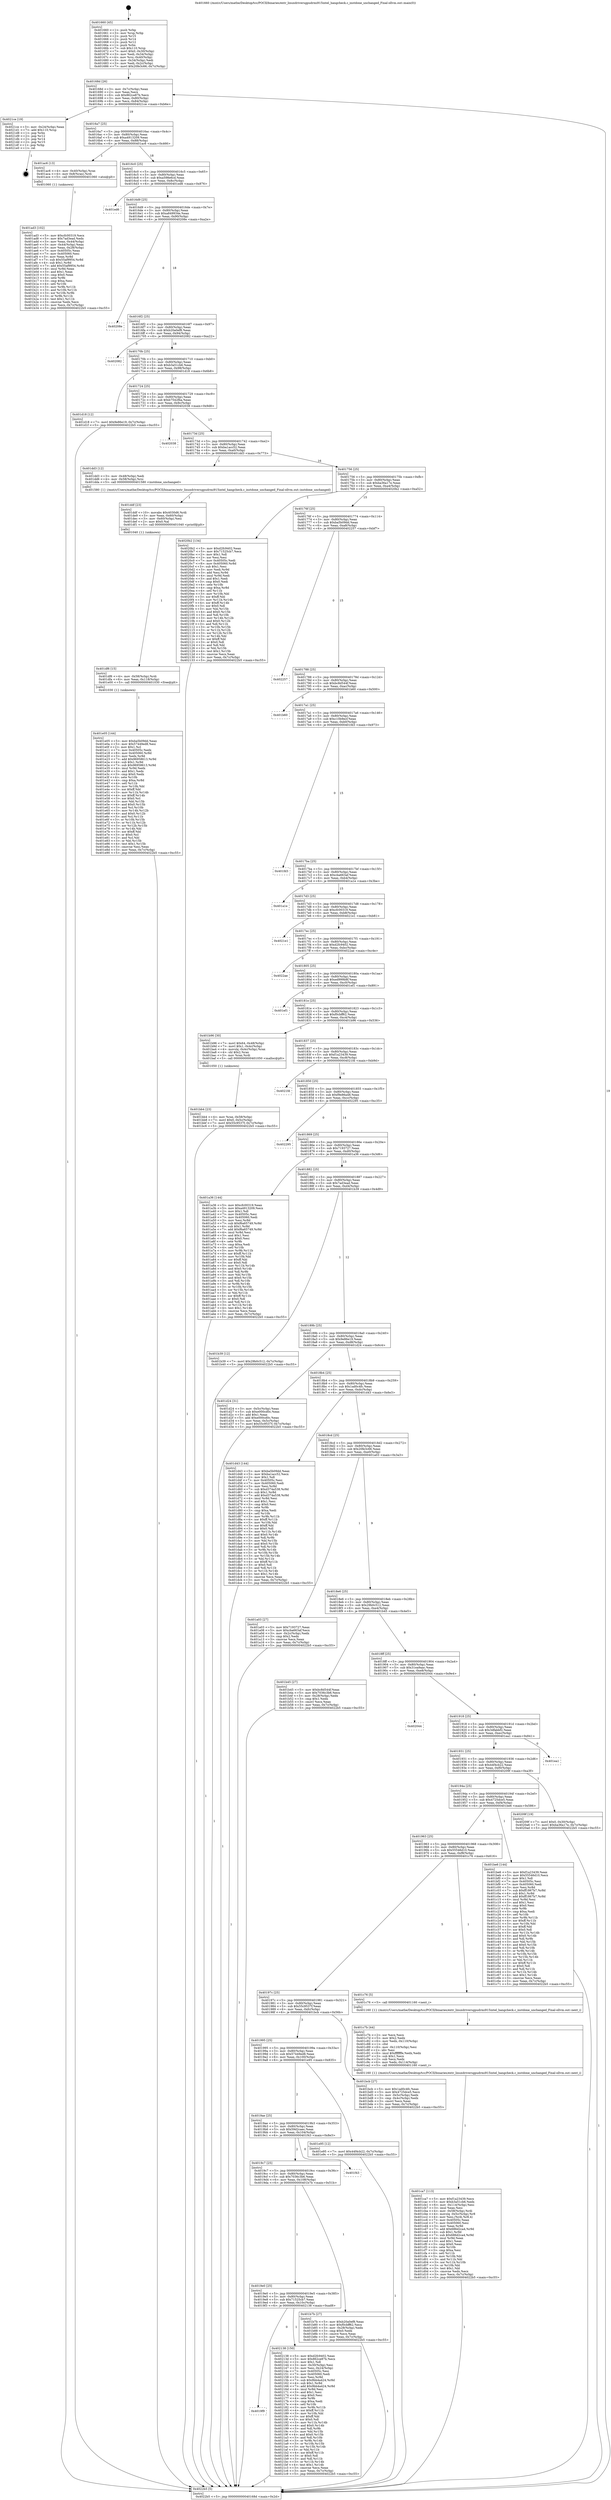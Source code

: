 digraph "0x401660" {
  label = "0x401660 (/mnt/c/Users/mathe/Desktop/tcc/POCII/binaries/extr_linuxdriversgpudrmi915intel_hangcheck.c_instdone_unchanged_Final-ollvm.out::main(0))"
  labelloc = "t"
  node[shape=record]

  Entry [label="",width=0.3,height=0.3,shape=circle,fillcolor=black,style=filled]
  "0x40168d" [label="{
     0x40168d [26]\l
     | [instrs]\l
     &nbsp;&nbsp;0x40168d \<+3\>: mov -0x7c(%rbp),%eax\l
     &nbsp;&nbsp;0x401690 \<+2\>: mov %eax,%ecx\l
     &nbsp;&nbsp;0x401692 \<+6\>: sub $0x862ce87b,%ecx\l
     &nbsp;&nbsp;0x401698 \<+3\>: mov %eax,-0x80(%rbp)\l
     &nbsp;&nbsp;0x40169b \<+6\>: mov %ecx,-0x84(%rbp)\l
     &nbsp;&nbsp;0x4016a1 \<+6\>: je 00000000004021ce \<main+0xb6e\>\l
  }"]
  "0x4021ce" [label="{
     0x4021ce [19]\l
     | [instrs]\l
     &nbsp;&nbsp;0x4021ce \<+3\>: mov -0x24(%rbp),%eax\l
     &nbsp;&nbsp;0x4021d1 \<+7\>: add $0x110,%rsp\l
     &nbsp;&nbsp;0x4021d8 \<+1\>: pop %rbx\l
     &nbsp;&nbsp;0x4021d9 \<+2\>: pop %r12\l
     &nbsp;&nbsp;0x4021db \<+2\>: pop %r14\l
     &nbsp;&nbsp;0x4021dd \<+2\>: pop %r15\l
     &nbsp;&nbsp;0x4021df \<+1\>: pop %rbp\l
     &nbsp;&nbsp;0x4021e0 \<+1\>: ret\l
  }"]
  "0x4016a7" [label="{
     0x4016a7 [25]\l
     | [instrs]\l
     &nbsp;&nbsp;0x4016a7 \<+5\>: jmp 00000000004016ac \<main+0x4c\>\l
     &nbsp;&nbsp;0x4016ac \<+3\>: mov -0x80(%rbp),%eax\l
     &nbsp;&nbsp;0x4016af \<+5\>: sub $0xa4913209,%eax\l
     &nbsp;&nbsp;0x4016b4 \<+6\>: mov %eax,-0x88(%rbp)\l
     &nbsp;&nbsp;0x4016ba \<+6\>: je 0000000000401ac6 \<main+0x466\>\l
  }"]
  Exit [label="",width=0.3,height=0.3,shape=circle,fillcolor=black,style=filled,peripheries=2]
  "0x401ac6" [label="{
     0x401ac6 [13]\l
     | [instrs]\l
     &nbsp;&nbsp;0x401ac6 \<+4\>: mov -0x40(%rbp),%rax\l
     &nbsp;&nbsp;0x401aca \<+4\>: mov 0x8(%rax),%rdi\l
     &nbsp;&nbsp;0x401ace \<+5\>: call 0000000000401060 \<atoi@plt\>\l
     | [calls]\l
     &nbsp;&nbsp;0x401060 \{1\} (unknown)\l
  }"]
  "0x4016c0" [label="{
     0x4016c0 [25]\l
     | [instrs]\l
     &nbsp;&nbsp;0x4016c0 \<+5\>: jmp 00000000004016c5 \<main+0x65\>\l
     &nbsp;&nbsp;0x4016c5 \<+3\>: mov -0x80(%rbp),%eax\l
     &nbsp;&nbsp;0x4016c8 \<+5\>: sub $0xa598e6cd,%eax\l
     &nbsp;&nbsp;0x4016cd \<+6\>: mov %eax,-0x8c(%rbp)\l
     &nbsp;&nbsp;0x4016d3 \<+6\>: je 0000000000401ed6 \<main+0x876\>\l
  }"]
  "0x4019f9" [label="{
     0x4019f9\l
  }", style=dashed]
  "0x401ed6" [label="{
     0x401ed6\l
  }", style=dashed]
  "0x4016d9" [label="{
     0x4016d9 [25]\l
     | [instrs]\l
     &nbsp;&nbsp;0x4016d9 \<+5\>: jmp 00000000004016de \<main+0x7e\>\l
     &nbsp;&nbsp;0x4016de \<+3\>: mov -0x80(%rbp),%eax\l
     &nbsp;&nbsp;0x4016e1 \<+5\>: sub $0xa849934e,%eax\l
     &nbsp;&nbsp;0x4016e6 \<+6\>: mov %eax,-0x90(%rbp)\l
     &nbsp;&nbsp;0x4016ec \<+6\>: je 000000000040208e \<main+0xa2e\>\l
  }"]
  "0x402138" [label="{
     0x402138 [150]\l
     | [instrs]\l
     &nbsp;&nbsp;0x402138 \<+5\>: mov $0xd2fc9402,%eax\l
     &nbsp;&nbsp;0x40213d \<+5\>: mov $0x862ce87b,%ecx\l
     &nbsp;&nbsp;0x402142 \<+2\>: mov $0x1,%dl\l
     &nbsp;&nbsp;0x402144 \<+3\>: mov -0x30(%rbp),%esi\l
     &nbsp;&nbsp;0x402147 \<+3\>: mov %esi,-0x24(%rbp)\l
     &nbsp;&nbsp;0x40214a \<+7\>: mov 0x40505c,%esi\l
     &nbsp;&nbsp;0x402151 \<+7\>: mov 0x405060,%edi\l
     &nbsp;&nbsp;0x402158 \<+3\>: mov %esi,%r8d\l
     &nbsp;&nbsp;0x40215b \<+7\>: sub $0x9bb4a424,%r8d\l
     &nbsp;&nbsp;0x402162 \<+4\>: sub $0x1,%r8d\l
     &nbsp;&nbsp;0x402166 \<+7\>: add $0x9bb4a424,%r8d\l
     &nbsp;&nbsp;0x40216d \<+4\>: imul %r8d,%esi\l
     &nbsp;&nbsp;0x402171 \<+3\>: and $0x1,%esi\l
     &nbsp;&nbsp;0x402174 \<+3\>: cmp $0x0,%esi\l
     &nbsp;&nbsp;0x402177 \<+4\>: sete %r9b\l
     &nbsp;&nbsp;0x40217b \<+3\>: cmp $0xa,%edi\l
     &nbsp;&nbsp;0x40217e \<+4\>: setl %r10b\l
     &nbsp;&nbsp;0x402182 \<+3\>: mov %r9b,%r11b\l
     &nbsp;&nbsp;0x402185 \<+4\>: xor $0xff,%r11b\l
     &nbsp;&nbsp;0x402189 \<+3\>: mov %r10b,%bl\l
     &nbsp;&nbsp;0x40218c \<+3\>: xor $0xff,%bl\l
     &nbsp;&nbsp;0x40218f \<+3\>: xor $0x0,%dl\l
     &nbsp;&nbsp;0x402192 \<+3\>: mov %r11b,%r14b\l
     &nbsp;&nbsp;0x402195 \<+4\>: and $0x0,%r14b\l
     &nbsp;&nbsp;0x402199 \<+3\>: and %dl,%r9b\l
     &nbsp;&nbsp;0x40219c \<+3\>: mov %bl,%r15b\l
     &nbsp;&nbsp;0x40219f \<+4\>: and $0x0,%r15b\l
     &nbsp;&nbsp;0x4021a3 \<+3\>: and %dl,%r10b\l
     &nbsp;&nbsp;0x4021a6 \<+3\>: or %r9b,%r14b\l
     &nbsp;&nbsp;0x4021a9 \<+3\>: or %r10b,%r15b\l
     &nbsp;&nbsp;0x4021ac \<+3\>: xor %r15b,%r14b\l
     &nbsp;&nbsp;0x4021af \<+3\>: or %bl,%r11b\l
     &nbsp;&nbsp;0x4021b2 \<+4\>: xor $0xff,%r11b\l
     &nbsp;&nbsp;0x4021b6 \<+3\>: or $0x0,%dl\l
     &nbsp;&nbsp;0x4021b9 \<+3\>: and %dl,%r11b\l
     &nbsp;&nbsp;0x4021bc \<+3\>: or %r11b,%r14b\l
     &nbsp;&nbsp;0x4021bf \<+4\>: test $0x1,%r14b\l
     &nbsp;&nbsp;0x4021c3 \<+3\>: cmovne %ecx,%eax\l
     &nbsp;&nbsp;0x4021c6 \<+3\>: mov %eax,-0x7c(%rbp)\l
     &nbsp;&nbsp;0x4021c9 \<+5\>: jmp 00000000004022b5 \<main+0xc55\>\l
  }"]
  "0x40208e" [label="{
     0x40208e\l
  }", style=dashed]
  "0x4016f2" [label="{
     0x4016f2 [25]\l
     | [instrs]\l
     &nbsp;&nbsp;0x4016f2 \<+5\>: jmp 00000000004016f7 \<main+0x97\>\l
     &nbsp;&nbsp;0x4016f7 \<+3\>: mov -0x80(%rbp),%eax\l
     &nbsp;&nbsp;0x4016fa \<+5\>: sub $0xb20a0ef8,%eax\l
     &nbsp;&nbsp;0x4016ff \<+6\>: mov %eax,-0x94(%rbp)\l
     &nbsp;&nbsp;0x401705 \<+6\>: je 0000000000402082 \<main+0xa22\>\l
  }"]
  "0x401e05" [label="{
     0x401e05 [144]\l
     | [instrs]\l
     &nbsp;&nbsp;0x401e05 \<+5\>: mov $0xba5b09dd,%eax\l
     &nbsp;&nbsp;0x401e0a \<+5\>: mov $0x57449ed8,%esi\l
     &nbsp;&nbsp;0x401e0f \<+2\>: mov $0x1,%cl\l
     &nbsp;&nbsp;0x401e11 \<+7\>: mov 0x40505c,%edx\l
     &nbsp;&nbsp;0x401e18 \<+8\>: mov 0x405060,%r8d\l
     &nbsp;&nbsp;0x401e20 \<+3\>: mov %edx,%r9d\l
     &nbsp;&nbsp;0x401e23 \<+7\>: add $0x96958613,%r9d\l
     &nbsp;&nbsp;0x401e2a \<+4\>: sub $0x1,%r9d\l
     &nbsp;&nbsp;0x401e2e \<+7\>: sub $0x96958613,%r9d\l
     &nbsp;&nbsp;0x401e35 \<+4\>: imul %r9d,%edx\l
     &nbsp;&nbsp;0x401e39 \<+3\>: and $0x1,%edx\l
     &nbsp;&nbsp;0x401e3c \<+3\>: cmp $0x0,%edx\l
     &nbsp;&nbsp;0x401e3f \<+4\>: sete %r10b\l
     &nbsp;&nbsp;0x401e43 \<+4\>: cmp $0xa,%r8d\l
     &nbsp;&nbsp;0x401e47 \<+4\>: setl %r11b\l
     &nbsp;&nbsp;0x401e4b \<+3\>: mov %r10b,%bl\l
     &nbsp;&nbsp;0x401e4e \<+3\>: xor $0xff,%bl\l
     &nbsp;&nbsp;0x401e51 \<+3\>: mov %r11b,%r14b\l
     &nbsp;&nbsp;0x401e54 \<+4\>: xor $0xff,%r14b\l
     &nbsp;&nbsp;0x401e58 \<+3\>: xor $0x0,%cl\l
     &nbsp;&nbsp;0x401e5b \<+3\>: mov %bl,%r15b\l
     &nbsp;&nbsp;0x401e5e \<+4\>: and $0x0,%r15b\l
     &nbsp;&nbsp;0x401e62 \<+3\>: and %cl,%r10b\l
     &nbsp;&nbsp;0x401e65 \<+3\>: mov %r14b,%r12b\l
     &nbsp;&nbsp;0x401e68 \<+4\>: and $0x0,%r12b\l
     &nbsp;&nbsp;0x401e6c \<+3\>: and %cl,%r11b\l
     &nbsp;&nbsp;0x401e6f \<+3\>: or %r10b,%r15b\l
     &nbsp;&nbsp;0x401e72 \<+3\>: or %r11b,%r12b\l
     &nbsp;&nbsp;0x401e75 \<+3\>: xor %r12b,%r15b\l
     &nbsp;&nbsp;0x401e78 \<+3\>: or %r14b,%bl\l
     &nbsp;&nbsp;0x401e7b \<+3\>: xor $0xff,%bl\l
     &nbsp;&nbsp;0x401e7e \<+3\>: or $0x0,%cl\l
     &nbsp;&nbsp;0x401e81 \<+2\>: and %cl,%bl\l
     &nbsp;&nbsp;0x401e83 \<+3\>: or %bl,%r15b\l
     &nbsp;&nbsp;0x401e86 \<+4\>: test $0x1,%r15b\l
     &nbsp;&nbsp;0x401e8a \<+3\>: cmovne %esi,%eax\l
     &nbsp;&nbsp;0x401e8d \<+3\>: mov %eax,-0x7c(%rbp)\l
     &nbsp;&nbsp;0x401e90 \<+5\>: jmp 00000000004022b5 \<main+0xc55\>\l
  }"]
  "0x402082" [label="{
     0x402082\l
  }", style=dashed]
  "0x40170b" [label="{
     0x40170b [25]\l
     | [instrs]\l
     &nbsp;&nbsp;0x40170b \<+5\>: jmp 0000000000401710 \<main+0xb0\>\l
     &nbsp;&nbsp;0x401710 \<+3\>: mov -0x80(%rbp),%eax\l
     &nbsp;&nbsp;0x401713 \<+5\>: sub $0xb3a51cb6,%eax\l
     &nbsp;&nbsp;0x401718 \<+6\>: mov %eax,-0x98(%rbp)\l
     &nbsp;&nbsp;0x40171e \<+6\>: je 0000000000401d18 \<main+0x6b8\>\l
  }"]
  "0x401df6" [label="{
     0x401df6 [15]\l
     | [instrs]\l
     &nbsp;&nbsp;0x401df6 \<+4\>: mov -0x58(%rbp),%rdi\l
     &nbsp;&nbsp;0x401dfa \<+6\>: mov %eax,-0x118(%rbp)\l
     &nbsp;&nbsp;0x401e00 \<+5\>: call 0000000000401030 \<free@plt\>\l
     | [calls]\l
     &nbsp;&nbsp;0x401030 \{1\} (unknown)\l
  }"]
  "0x401d18" [label="{
     0x401d18 [12]\l
     | [instrs]\l
     &nbsp;&nbsp;0x401d18 \<+7\>: movl $0x9e86e19,-0x7c(%rbp)\l
     &nbsp;&nbsp;0x401d1f \<+5\>: jmp 00000000004022b5 \<main+0xc55\>\l
  }"]
  "0x401724" [label="{
     0x401724 [25]\l
     | [instrs]\l
     &nbsp;&nbsp;0x401724 \<+5\>: jmp 0000000000401729 \<main+0xc9\>\l
     &nbsp;&nbsp;0x401729 \<+3\>: mov -0x80(%rbp),%eax\l
     &nbsp;&nbsp;0x40172c \<+5\>: sub $0xb7542fba,%eax\l
     &nbsp;&nbsp;0x401731 \<+6\>: mov %eax,-0x9c(%rbp)\l
     &nbsp;&nbsp;0x401737 \<+6\>: je 0000000000402038 \<main+0x9d8\>\l
  }"]
  "0x401ddf" [label="{
     0x401ddf [23]\l
     | [instrs]\l
     &nbsp;&nbsp;0x401ddf \<+10\>: movabs $0x4030d6,%rdi\l
     &nbsp;&nbsp;0x401de9 \<+3\>: mov %eax,-0x60(%rbp)\l
     &nbsp;&nbsp;0x401dec \<+3\>: mov -0x60(%rbp),%esi\l
     &nbsp;&nbsp;0x401def \<+2\>: mov $0x0,%al\l
     &nbsp;&nbsp;0x401df1 \<+5\>: call 0000000000401040 \<printf@plt\>\l
     | [calls]\l
     &nbsp;&nbsp;0x401040 \{1\} (unknown)\l
  }"]
  "0x402038" [label="{
     0x402038\l
  }", style=dashed]
  "0x40173d" [label="{
     0x40173d [25]\l
     | [instrs]\l
     &nbsp;&nbsp;0x40173d \<+5\>: jmp 0000000000401742 \<main+0xe2\>\l
     &nbsp;&nbsp;0x401742 \<+3\>: mov -0x80(%rbp),%eax\l
     &nbsp;&nbsp;0x401745 \<+5\>: sub $0xba1acc52,%eax\l
     &nbsp;&nbsp;0x40174a \<+6\>: mov %eax,-0xa0(%rbp)\l
     &nbsp;&nbsp;0x401750 \<+6\>: je 0000000000401dd3 \<main+0x773\>\l
  }"]
  "0x401ca7" [label="{
     0x401ca7 [113]\l
     | [instrs]\l
     &nbsp;&nbsp;0x401ca7 \<+5\>: mov $0xf1a23439,%ecx\l
     &nbsp;&nbsp;0x401cac \<+5\>: mov $0xb3a51cb6,%edx\l
     &nbsp;&nbsp;0x401cb1 \<+6\>: mov -0x114(%rbp),%esi\l
     &nbsp;&nbsp;0x401cb7 \<+3\>: imul %eax,%esi\l
     &nbsp;&nbsp;0x401cba \<+4\>: mov -0x58(%rbp),%rdi\l
     &nbsp;&nbsp;0x401cbe \<+4\>: movslq -0x5c(%rbp),%r8\l
     &nbsp;&nbsp;0x401cc2 \<+4\>: mov %esi,(%rdi,%r8,4)\l
     &nbsp;&nbsp;0x401cc6 \<+7\>: mov 0x40505c,%eax\l
     &nbsp;&nbsp;0x401ccd \<+7\>: mov 0x405060,%esi\l
     &nbsp;&nbsp;0x401cd4 \<+3\>: mov %eax,%r9d\l
     &nbsp;&nbsp;0x401cd7 \<+7\>: add $0x686d2ca4,%r9d\l
     &nbsp;&nbsp;0x401cde \<+4\>: sub $0x1,%r9d\l
     &nbsp;&nbsp;0x401ce2 \<+7\>: sub $0x686d2ca4,%r9d\l
     &nbsp;&nbsp;0x401ce9 \<+4\>: imul %r9d,%eax\l
     &nbsp;&nbsp;0x401ced \<+3\>: and $0x1,%eax\l
     &nbsp;&nbsp;0x401cf0 \<+3\>: cmp $0x0,%eax\l
     &nbsp;&nbsp;0x401cf3 \<+4\>: sete %r10b\l
     &nbsp;&nbsp;0x401cf7 \<+3\>: cmp $0xa,%esi\l
     &nbsp;&nbsp;0x401cfa \<+4\>: setl %r11b\l
     &nbsp;&nbsp;0x401cfe \<+3\>: mov %r10b,%bl\l
     &nbsp;&nbsp;0x401d01 \<+3\>: and %r11b,%bl\l
     &nbsp;&nbsp;0x401d04 \<+3\>: xor %r11b,%r10b\l
     &nbsp;&nbsp;0x401d07 \<+3\>: or %r10b,%bl\l
     &nbsp;&nbsp;0x401d0a \<+3\>: test $0x1,%bl\l
     &nbsp;&nbsp;0x401d0d \<+3\>: cmovne %edx,%ecx\l
     &nbsp;&nbsp;0x401d10 \<+3\>: mov %ecx,-0x7c(%rbp)\l
     &nbsp;&nbsp;0x401d13 \<+5\>: jmp 00000000004022b5 \<main+0xc55\>\l
  }"]
  "0x401dd3" [label="{
     0x401dd3 [12]\l
     | [instrs]\l
     &nbsp;&nbsp;0x401dd3 \<+3\>: mov -0x48(%rbp),%edi\l
     &nbsp;&nbsp;0x401dd6 \<+4\>: mov -0x58(%rbp),%rsi\l
     &nbsp;&nbsp;0x401dda \<+5\>: call 0000000000401580 \<instdone_unchanged\>\l
     | [calls]\l
     &nbsp;&nbsp;0x401580 \{1\} (/mnt/c/Users/mathe/Desktop/tcc/POCII/binaries/extr_linuxdriversgpudrmi915intel_hangcheck.c_instdone_unchanged_Final-ollvm.out::instdone_unchanged)\l
  }"]
  "0x401756" [label="{
     0x401756 [25]\l
     | [instrs]\l
     &nbsp;&nbsp;0x401756 \<+5\>: jmp 000000000040175b \<main+0xfb\>\l
     &nbsp;&nbsp;0x40175b \<+3\>: mov -0x80(%rbp),%eax\l
     &nbsp;&nbsp;0x40175e \<+5\>: sub $0xba36a17e,%eax\l
     &nbsp;&nbsp;0x401763 \<+6\>: mov %eax,-0xa4(%rbp)\l
     &nbsp;&nbsp;0x401769 \<+6\>: je 00000000004020b2 \<main+0xa52\>\l
  }"]
  "0x401c7b" [label="{
     0x401c7b [44]\l
     | [instrs]\l
     &nbsp;&nbsp;0x401c7b \<+2\>: xor %ecx,%ecx\l
     &nbsp;&nbsp;0x401c7d \<+5\>: mov $0x2,%edx\l
     &nbsp;&nbsp;0x401c82 \<+6\>: mov %edx,-0x110(%rbp)\l
     &nbsp;&nbsp;0x401c88 \<+1\>: cltd\l
     &nbsp;&nbsp;0x401c89 \<+6\>: mov -0x110(%rbp),%esi\l
     &nbsp;&nbsp;0x401c8f \<+2\>: idiv %esi\l
     &nbsp;&nbsp;0x401c91 \<+6\>: imul $0xfffffffe,%edx,%edx\l
     &nbsp;&nbsp;0x401c97 \<+3\>: sub $0x1,%ecx\l
     &nbsp;&nbsp;0x401c9a \<+2\>: sub %ecx,%edx\l
     &nbsp;&nbsp;0x401c9c \<+6\>: mov %edx,-0x114(%rbp)\l
     &nbsp;&nbsp;0x401ca2 \<+5\>: call 0000000000401160 \<next_i\>\l
     | [calls]\l
     &nbsp;&nbsp;0x401160 \{1\} (/mnt/c/Users/mathe/Desktop/tcc/POCII/binaries/extr_linuxdriversgpudrmi915intel_hangcheck.c_instdone_unchanged_Final-ollvm.out::next_i)\l
  }"]
  "0x4020b2" [label="{
     0x4020b2 [134]\l
     | [instrs]\l
     &nbsp;&nbsp;0x4020b2 \<+5\>: mov $0xd2fc9402,%eax\l
     &nbsp;&nbsp;0x4020b7 \<+5\>: mov $0x71525cb7,%ecx\l
     &nbsp;&nbsp;0x4020bc \<+2\>: mov $0x1,%dl\l
     &nbsp;&nbsp;0x4020be \<+2\>: xor %esi,%esi\l
     &nbsp;&nbsp;0x4020c0 \<+7\>: mov 0x40505c,%edi\l
     &nbsp;&nbsp;0x4020c7 \<+8\>: mov 0x405060,%r8d\l
     &nbsp;&nbsp;0x4020cf \<+3\>: sub $0x1,%esi\l
     &nbsp;&nbsp;0x4020d2 \<+3\>: mov %edi,%r9d\l
     &nbsp;&nbsp;0x4020d5 \<+3\>: add %esi,%r9d\l
     &nbsp;&nbsp;0x4020d8 \<+4\>: imul %r9d,%edi\l
     &nbsp;&nbsp;0x4020dc \<+3\>: and $0x1,%edi\l
     &nbsp;&nbsp;0x4020df \<+3\>: cmp $0x0,%edi\l
     &nbsp;&nbsp;0x4020e2 \<+4\>: sete %r10b\l
     &nbsp;&nbsp;0x4020e6 \<+4\>: cmp $0xa,%r8d\l
     &nbsp;&nbsp;0x4020ea \<+4\>: setl %r11b\l
     &nbsp;&nbsp;0x4020ee \<+3\>: mov %r10b,%bl\l
     &nbsp;&nbsp;0x4020f1 \<+3\>: xor $0xff,%bl\l
     &nbsp;&nbsp;0x4020f4 \<+3\>: mov %r11b,%r14b\l
     &nbsp;&nbsp;0x4020f7 \<+4\>: xor $0xff,%r14b\l
     &nbsp;&nbsp;0x4020fb \<+3\>: xor $0x0,%dl\l
     &nbsp;&nbsp;0x4020fe \<+3\>: mov %bl,%r15b\l
     &nbsp;&nbsp;0x402101 \<+4\>: and $0x0,%r15b\l
     &nbsp;&nbsp;0x402105 \<+3\>: and %dl,%r10b\l
     &nbsp;&nbsp;0x402108 \<+3\>: mov %r14b,%r12b\l
     &nbsp;&nbsp;0x40210b \<+4\>: and $0x0,%r12b\l
     &nbsp;&nbsp;0x40210f \<+3\>: and %dl,%r11b\l
     &nbsp;&nbsp;0x402112 \<+3\>: or %r10b,%r15b\l
     &nbsp;&nbsp;0x402115 \<+3\>: or %r11b,%r12b\l
     &nbsp;&nbsp;0x402118 \<+3\>: xor %r12b,%r15b\l
     &nbsp;&nbsp;0x40211b \<+3\>: or %r14b,%bl\l
     &nbsp;&nbsp;0x40211e \<+3\>: xor $0xff,%bl\l
     &nbsp;&nbsp;0x402121 \<+3\>: or $0x0,%dl\l
     &nbsp;&nbsp;0x402124 \<+2\>: and %dl,%bl\l
     &nbsp;&nbsp;0x402126 \<+3\>: or %bl,%r15b\l
     &nbsp;&nbsp;0x402129 \<+4\>: test $0x1,%r15b\l
     &nbsp;&nbsp;0x40212d \<+3\>: cmovne %ecx,%eax\l
     &nbsp;&nbsp;0x402130 \<+3\>: mov %eax,-0x7c(%rbp)\l
     &nbsp;&nbsp;0x402133 \<+5\>: jmp 00000000004022b5 \<main+0xc55\>\l
  }"]
  "0x40176f" [label="{
     0x40176f [25]\l
     | [instrs]\l
     &nbsp;&nbsp;0x40176f \<+5\>: jmp 0000000000401774 \<main+0x114\>\l
     &nbsp;&nbsp;0x401774 \<+3\>: mov -0x80(%rbp),%eax\l
     &nbsp;&nbsp;0x401777 \<+5\>: sub $0xba5b09dd,%eax\l
     &nbsp;&nbsp;0x40177c \<+6\>: mov %eax,-0xa8(%rbp)\l
     &nbsp;&nbsp;0x401782 \<+6\>: je 0000000000402257 \<main+0xbf7\>\l
  }"]
  "0x401bb4" [label="{
     0x401bb4 [23]\l
     | [instrs]\l
     &nbsp;&nbsp;0x401bb4 \<+4\>: mov %rax,-0x58(%rbp)\l
     &nbsp;&nbsp;0x401bb8 \<+7\>: movl $0x0,-0x5c(%rbp)\l
     &nbsp;&nbsp;0x401bbf \<+7\>: movl $0x55c9537f,-0x7c(%rbp)\l
     &nbsp;&nbsp;0x401bc6 \<+5\>: jmp 00000000004022b5 \<main+0xc55\>\l
  }"]
  "0x402257" [label="{
     0x402257\l
  }", style=dashed]
  "0x401788" [label="{
     0x401788 [25]\l
     | [instrs]\l
     &nbsp;&nbsp;0x401788 \<+5\>: jmp 000000000040178d \<main+0x12d\>\l
     &nbsp;&nbsp;0x40178d \<+3\>: mov -0x80(%rbp),%eax\l
     &nbsp;&nbsp;0x401790 \<+5\>: sub $0xbc8d544f,%eax\l
     &nbsp;&nbsp;0x401795 \<+6\>: mov %eax,-0xac(%rbp)\l
     &nbsp;&nbsp;0x40179b \<+6\>: je 0000000000401b60 \<main+0x500\>\l
  }"]
  "0x4019e0" [label="{
     0x4019e0 [25]\l
     | [instrs]\l
     &nbsp;&nbsp;0x4019e0 \<+5\>: jmp 00000000004019e5 \<main+0x385\>\l
     &nbsp;&nbsp;0x4019e5 \<+3\>: mov -0x80(%rbp),%eax\l
     &nbsp;&nbsp;0x4019e8 \<+5\>: sub $0x71525cb7,%eax\l
     &nbsp;&nbsp;0x4019ed \<+6\>: mov %eax,-0x10c(%rbp)\l
     &nbsp;&nbsp;0x4019f3 \<+6\>: je 0000000000402138 \<main+0xad8\>\l
  }"]
  "0x401b60" [label="{
     0x401b60\l
  }", style=dashed]
  "0x4017a1" [label="{
     0x4017a1 [25]\l
     | [instrs]\l
     &nbsp;&nbsp;0x4017a1 \<+5\>: jmp 00000000004017a6 \<main+0x146\>\l
     &nbsp;&nbsp;0x4017a6 \<+3\>: mov -0x80(%rbp),%eax\l
     &nbsp;&nbsp;0x4017a9 \<+5\>: sub $0xc10b9ecf,%eax\l
     &nbsp;&nbsp;0x4017ae \<+6\>: mov %eax,-0xb0(%rbp)\l
     &nbsp;&nbsp;0x4017b4 \<+6\>: je 0000000000401fd3 \<main+0x973\>\l
  }"]
  "0x401b7b" [label="{
     0x401b7b [27]\l
     | [instrs]\l
     &nbsp;&nbsp;0x401b7b \<+5\>: mov $0xb20a0ef8,%eax\l
     &nbsp;&nbsp;0x401b80 \<+5\>: mov $0xf0cbff62,%ecx\l
     &nbsp;&nbsp;0x401b85 \<+3\>: mov -0x28(%rbp),%edx\l
     &nbsp;&nbsp;0x401b88 \<+3\>: cmp $0x0,%edx\l
     &nbsp;&nbsp;0x401b8b \<+3\>: cmove %ecx,%eax\l
     &nbsp;&nbsp;0x401b8e \<+3\>: mov %eax,-0x7c(%rbp)\l
     &nbsp;&nbsp;0x401b91 \<+5\>: jmp 00000000004022b5 \<main+0xc55\>\l
  }"]
  "0x401fd3" [label="{
     0x401fd3\l
  }", style=dashed]
  "0x4017ba" [label="{
     0x4017ba [25]\l
     | [instrs]\l
     &nbsp;&nbsp;0x4017ba \<+5\>: jmp 00000000004017bf \<main+0x15f\>\l
     &nbsp;&nbsp;0x4017bf \<+3\>: mov -0x80(%rbp),%eax\l
     &nbsp;&nbsp;0x4017c2 \<+5\>: sub $0xcba663af,%eax\l
     &nbsp;&nbsp;0x4017c7 \<+6\>: mov %eax,-0xb4(%rbp)\l
     &nbsp;&nbsp;0x4017cd \<+6\>: je 0000000000401a1e \<main+0x3be\>\l
  }"]
  "0x4019c7" [label="{
     0x4019c7 [25]\l
     | [instrs]\l
     &nbsp;&nbsp;0x4019c7 \<+5\>: jmp 00000000004019cc \<main+0x36c\>\l
     &nbsp;&nbsp;0x4019cc \<+3\>: mov -0x80(%rbp),%eax\l
     &nbsp;&nbsp;0x4019cf \<+5\>: sub $0x7036c3b6,%eax\l
     &nbsp;&nbsp;0x4019d4 \<+6\>: mov %eax,-0x108(%rbp)\l
     &nbsp;&nbsp;0x4019da \<+6\>: je 0000000000401b7b \<main+0x51b\>\l
  }"]
  "0x401a1e" [label="{
     0x401a1e\l
  }", style=dashed]
  "0x4017d3" [label="{
     0x4017d3 [25]\l
     | [instrs]\l
     &nbsp;&nbsp;0x4017d3 \<+5\>: jmp 00000000004017d8 \<main+0x178\>\l
     &nbsp;&nbsp;0x4017d8 \<+3\>: mov -0x80(%rbp),%eax\l
     &nbsp;&nbsp;0x4017db \<+5\>: sub $0xcfc00319,%eax\l
     &nbsp;&nbsp;0x4017e0 \<+6\>: mov %eax,-0xb8(%rbp)\l
     &nbsp;&nbsp;0x4017e6 \<+6\>: je 00000000004021e1 \<main+0xb81\>\l
  }"]
  "0x401f43" [label="{
     0x401f43\l
  }", style=dashed]
  "0x4021e1" [label="{
     0x4021e1\l
  }", style=dashed]
  "0x4017ec" [label="{
     0x4017ec [25]\l
     | [instrs]\l
     &nbsp;&nbsp;0x4017ec \<+5\>: jmp 00000000004017f1 \<main+0x191\>\l
     &nbsp;&nbsp;0x4017f1 \<+3\>: mov -0x80(%rbp),%eax\l
     &nbsp;&nbsp;0x4017f4 \<+5\>: sub $0xd2fc9402,%eax\l
     &nbsp;&nbsp;0x4017f9 \<+6\>: mov %eax,-0xbc(%rbp)\l
     &nbsp;&nbsp;0x4017ff \<+6\>: je 00000000004022ae \<main+0xc4e\>\l
  }"]
  "0x4019ae" [label="{
     0x4019ae [25]\l
     | [instrs]\l
     &nbsp;&nbsp;0x4019ae \<+5\>: jmp 00000000004019b3 \<main+0x353\>\l
     &nbsp;&nbsp;0x4019b3 \<+3\>: mov -0x80(%rbp),%eax\l
     &nbsp;&nbsp;0x4019b6 \<+5\>: sub $0x59d2caec,%eax\l
     &nbsp;&nbsp;0x4019bb \<+6\>: mov %eax,-0x104(%rbp)\l
     &nbsp;&nbsp;0x4019c1 \<+6\>: je 0000000000401f43 \<main+0x8e3\>\l
  }"]
  "0x4022ae" [label="{
     0x4022ae\l
  }", style=dashed]
  "0x401805" [label="{
     0x401805 [25]\l
     | [instrs]\l
     &nbsp;&nbsp;0x401805 \<+5\>: jmp 000000000040180a \<main+0x1aa\>\l
     &nbsp;&nbsp;0x40180a \<+3\>: mov -0x80(%rbp),%eax\l
     &nbsp;&nbsp;0x40180d \<+5\>: sub $0xed999b8f,%eax\l
     &nbsp;&nbsp;0x401812 \<+6\>: mov %eax,-0xc0(%rbp)\l
     &nbsp;&nbsp;0x401818 \<+6\>: je 0000000000401ef1 \<main+0x891\>\l
  }"]
  "0x401e95" [label="{
     0x401e95 [12]\l
     | [instrs]\l
     &nbsp;&nbsp;0x401e95 \<+7\>: movl $0x44f4cb22,-0x7c(%rbp)\l
     &nbsp;&nbsp;0x401e9c \<+5\>: jmp 00000000004022b5 \<main+0xc55\>\l
  }"]
  "0x401ef1" [label="{
     0x401ef1\l
  }", style=dashed]
  "0x40181e" [label="{
     0x40181e [25]\l
     | [instrs]\l
     &nbsp;&nbsp;0x40181e \<+5\>: jmp 0000000000401823 \<main+0x1c3\>\l
     &nbsp;&nbsp;0x401823 \<+3\>: mov -0x80(%rbp),%eax\l
     &nbsp;&nbsp;0x401826 \<+5\>: sub $0xf0cbff62,%eax\l
     &nbsp;&nbsp;0x40182b \<+6\>: mov %eax,-0xc4(%rbp)\l
     &nbsp;&nbsp;0x401831 \<+6\>: je 0000000000401b96 \<main+0x536\>\l
  }"]
  "0x401995" [label="{
     0x401995 [25]\l
     | [instrs]\l
     &nbsp;&nbsp;0x401995 \<+5\>: jmp 000000000040199a \<main+0x33a\>\l
     &nbsp;&nbsp;0x40199a \<+3\>: mov -0x80(%rbp),%eax\l
     &nbsp;&nbsp;0x40199d \<+5\>: sub $0x57449ed8,%eax\l
     &nbsp;&nbsp;0x4019a2 \<+6\>: mov %eax,-0x100(%rbp)\l
     &nbsp;&nbsp;0x4019a8 \<+6\>: je 0000000000401e95 \<main+0x835\>\l
  }"]
  "0x401b96" [label="{
     0x401b96 [30]\l
     | [instrs]\l
     &nbsp;&nbsp;0x401b96 \<+7\>: movl $0x64,-0x48(%rbp)\l
     &nbsp;&nbsp;0x401b9d \<+7\>: movl $0x1,-0x4c(%rbp)\l
     &nbsp;&nbsp;0x401ba4 \<+4\>: movslq -0x4c(%rbp),%rax\l
     &nbsp;&nbsp;0x401ba8 \<+4\>: shl $0x2,%rax\l
     &nbsp;&nbsp;0x401bac \<+3\>: mov %rax,%rdi\l
     &nbsp;&nbsp;0x401baf \<+5\>: call 0000000000401050 \<malloc@plt\>\l
     | [calls]\l
     &nbsp;&nbsp;0x401050 \{1\} (unknown)\l
  }"]
  "0x401837" [label="{
     0x401837 [25]\l
     | [instrs]\l
     &nbsp;&nbsp;0x401837 \<+5\>: jmp 000000000040183c \<main+0x1dc\>\l
     &nbsp;&nbsp;0x40183c \<+3\>: mov -0x80(%rbp),%eax\l
     &nbsp;&nbsp;0x40183f \<+5\>: sub $0xf1a23439,%eax\l
     &nbsp;&nbsp;0x401844 \<+6\>: mov %eax,-0xc8(%rbp)\l
     &nbsp;&nbsp;0x40184a \<+6\>: je 00000000004021fd \<main+0xb9d\>\l
  }"]
  "0x401bcb" [label="{
     0x401bcb [27]\l
     | [instrs]\l
     &nbsp;&nbsp;0x401bcb \<+5\>: mov $0x1ad0c4fc,%eax\l
     &nbsp;&nbsp;0x401bd0 \<+5\>: mov $0x4725dce5,%ecx\l
     &nbsp;&nbsp;0x401bd5 \<+3\>: mov -0x5c(%rbp),%edx\l
     &nbsp;&nbsp;0x401bd8 \<+3\>: cmp -0x4c(%rbp),%edx\l
     &nbsp;&nbsp;0x401bdb \<+3\>: cmovl %ecx,%eax\l
     &nbsp;&nbsp;0x401bde \<+3\>: mov %eax,-0x7c(%rbp)\l
     &nbsp;&nbsp;0x401be1 \<+5\>: jmp 00000000004022b5 \<main+0xc55\>\l
  }"]
  "0x4021fd" [label="{
     0x4021fd\l
  }", style=dashed]
  "0x401850" [label="{
     0x401850 [25]\l
     | [instrs]\l
     &nbsp;&nbsp;0x401850 \<+5\>: jmp 0000000000401855 \<main+0x1f5\>\l
     &nbsp;&nbsp;0x401855 \<+3\>: mov -0x80(%rbp),%eax\l
     &nbsp;&nbsp;0x401858 \<+5\>: sub $0xf9e86a48,%eax\l
     &nbsp;&nbsp;0x40185d \<+6\>: mov %eax,-0xcc(%rbp)\l
     &nbsp;&nbsp;0x401863 \<+6\>: je 0000000000402295 \<main+0xc35\>\l
  }"]
  "0x40197c" [label="{
     0x40197c [25]\l
     | [instrs]\l
     &nbsp;&nbsp;0x40197c \<+5\>: jmp 0000000000401981 \<main+0x321\>\l
     &nbsp;&nbsp;0x401981 \<+3\>: mov -0x80(%rbp),%eax\l
     &nbsp;&nbsp;0x401984 \<+5\>: sub $0x55c9537f,%eax\l
     &nbsp;&nbsp;0x401989 \<+6\>: mov %eax,-0xfc(%rbp)\l
     &nbsp;&nbsp;0x40198f \<+6\>: je 0000000000401bcb \<main+0x56b\>\l
  }"]
  "0x402295" [label="{
     0x402295\l
  }", style=dashed]
  "0x401869" [label="{
     0x401869 [25]\l
     | [instrs]\l
     &nbsp;&nbsp;0x401869 \<+5\>: jmp 000000000040186e \<main+0x20e\>\l
     &nbsp;&nbsp;0x40186e \<+3\>: mov -0x80(%rbp),%eax\l
     &nbsp;&nbsp;0x401871 \<+5\>: sub $0x7193727,%eax\l
     &nbsp;&nbsp;0x401876 \<+6\>: mov %eax,-0xd0(%rbp)\l
     &nbsp;&nbsp;0x40187c \<+6\>: je 0000000000401a36 \<main+0x3d6\>\l
  }"]
  "0x401c76" [label="{
     0x401c76 [5]\l
     | [instrs]\l
     &nbsp;&nbsp;0x401c76 \<+5\>: call 0000000000401160 \<next_i\>\l
     | [calls]\l
     &nbsp;&nbsp;0x401160 \{1\} (/mnt/c/Users/mathe/Desktop/tcc/POCII/binaries/extr_linuxdriversgpudrmi915intel_hangcheck.c_instdone_unchanged_Final-ollvm.out::next_i)\l
  }"]
  "0x401a36" [label="{
     0x401a36 [144]\l
     | [instrs]\l
     &nbsp;&nbsp;0x401a36 \<+5\>: mov $0xcfc00319,%eax\l
     &nbsp;&nbsp;0x401a3b \<+5\>: mov $0xa4913209,%ecx\l
     &nbsp;&nbsp;0x401a40 \<+2\>: mov $0x1,%dl\l
     &nbsp;&nbsp;0x401a42 \<+7\>: mov 0x40505c,%esi\l
     &nbsp;&nbsp;0x401a49 \<+7\>: mov 0x405060,%edi\l
     &nbsp;&nbsp;0x401a50 \<+3\>: mov %esi,%r8d\l
     &nbsp;&nbsp;0x401a53 \<+7\>: sub $0xf6a65749,%r8d\l
     &nbsp;&nbsp;0x401a5a \<+4\>: sub $0x1,%r8d\l
     &nbsp;&nbsp;0x401a5e \<+7\>: add $0xf6a65749,%r8d\l
     &nbsp;&nbsp;0x401a65 \<+4\>: imul %r8d,%esi\l
     &nbsp;&nbsp;0x401a69 \<+3\>: and $0x1,%esi\l
     &nbsp;&nbsp;0x401a6c \<+3\>: cmp $0x0,%esi\l
     &nbsp;&nbsp;0x401a6f \<+4\>: sete %r9b\l
     &nbsp;&nbsp;0x401a73 \<+3\>: cmp $0xa,%edi\l
     &nbsp;&nbsp;0x401a76 \<+4\>: setl %r10b\l
     &nbsp;&nbsp;0x401a7a \<+3\>: mov %r9b,%r11b\l
     &nbsp;&nbsp;0x401a7d \<+4\>: xor $0xff,%r11b\l
     &nbsp;&nbsp;0x401a81 \<+3\>: mov %r10b,%bl\l
     &nbsp;&nbsp;0x401a84 \<+3\>: xor $0xff,%bl\l
     &nbsp;&nbsp;0x401a87 \<+3\>: xor $0x0,%dl\l
     &nbsp;&nbsp;0x401a8a \<+3\>: mov %r11b,%r14b\l
     &nbsp;&nbsp;0x401a8d \<+4\>: and $0x0,%r14b\l
     &nbsp;&nbsp;0x401a91 \<+3\>: and %dl,%r9b\l
     &nbsp;&nbsp;0x401a94 \<+3\>: mov %bl,%r15b\l
     &nbsp;&nbsp;0x401a97 \<+4\>: and $0x0,%r15b\l
     &nbsp;&nbsp;0x401a9b \<+3\>: and %dl,%r10b\l
     &nbsp;&nbsp;0x401a9e \<+3\>: or %r9b,%r14b\l
     &nbsp;&nbsp;0x401aa1 \<+3\>: or %r10b,%r15b\l
     &nbsp;&nbsp;0x401aa4 \<+3\>: xor %r15b,%r14b\l
     &nbsp;&nbsp;0x401aa7 \<+3\>: or %bl,%r11b\l
     &nbsp;&nbsp;0x401aaa \<+4\>: xor $0xff,%r11b\l
     &nbsp;&nbsp;0x401aae \<+3\>: or $0x0,%dl\l
     &nbsp;&nbsp;0x401ab1 \<+3\>: and %dl,%r11b\l
     &nbsp;&nbsp;0x401ab4 \<+3\>: or %r11b,%r14b\l
     &nbsp;&nbsp;0x401ab7 \<+4\>: test $0x1,%r14b\l
     &nbsp;&nbsp;0x401abb \<+3\>: cmovne %ecx,%eax\l
     &nbsp;&nbsp;0x401abe \<+3\>: mov %eax,-0x7c(%rbp)\l
     &nbsp;&nbsp;0x401ac1 \<+5\>: jmp 00000000004022b5 \<main+0xc55\>\l
  }"]
  "0x401882" [label="{
     0x401882 [25]\l
     | [instrs]\l
     &nbsp;&nbsp;0x401882 \<+5\>: jmp 0000000000401887 \<main+0x227\>\l
     &nbsp;&nbsp;0x401887 \<+3\>: mov -0x80(%rbp),%eax\l
     &nbsp;&nbsp;0x40188a \<+5\>: sub $0x7ad3ead,%eax\l
     &nbsp;&nbsp;0x40188f \<+6\>: mov %eax,-0xd4(%rbp)\l
     &nbsp;&nbsp;0x401895 \<+6\>: je 0000000000401b39 \<main+0x4d9\>\l
  }"]
  "0x401963" [label="{
     0x401963 [25]\l
     | [instrs]\l
     &nbsp;&nbsp;0x401963 \<+5\>: jmp 0000000000401968 \<main+0x308\>\l
     &nbsp;&nbsp;0x401968 \<+3\>: mov -0x80(%rbp),%eax\l
     &nbsp;&nbsp;0x40196b \<+5\>: sub $0x55546d10,%eax\l
     &nbsp;&nbsp;0x401970 \<+6\>: mov %eax,-0xf8(%rbp)\l
     &nbsp;&nbsp;0x401976 \<+6\>: je 0000000000401c76 \<main+0x616\>\l
  }"]
  "0x401b39" [label="{
     0x401b39 [12]\l
     | [instrs]\l
     &nbsp;&nbsp;0x401b39 \<+7\>: movl $0x29b0c512,-0x7c(%rbp)\l
     &nbsp;&nbsp;0x401b40 \<+5\>: jmp 00000000004022b5 \<main+0xc55\>\l
  }"]
  "0x40189b" [label="{
     0x40189b [25]\l
     | [instrs]\l
     &nbsp;&nbsp;0x40189b \<+5\>: jmp 00000000004018a0 \<main+0x240\>\l
     &nbsp;&nbsp;0x4018a0 \<+3\>: mov -0x80(%rbp),%eax\l
     &nbsp;&nbsp;0x4018a3 \<+5\>: sub $0x9e86e19,%eax\l
     &nbsp;&nbsp;0x4018a8 \<+6\>: mov %eax,-0xd8(%rbp)\l
     &nbsp;&nbsp;0x4018ae \<+6\>: je 0000000000401d24 \<main+0x6c4\>\l
  }"]
  "0x401be6" [label="{
     0x401be6 [144]\l
     | [instrs]\l
     &nbsp;&nbsp;0x401be6 \<+5\>: mov $0xf1a23439,%eax\l
     &nbsp;&nbsp;0x401beb \<+5\>: mov $0x55546d10,%ecx\l
     &nbsp;&nbsp;0x401bf0 \<+2\>: mov $0x1,%dl\l
     &nbsp;&nbsp;0x401bf2 \<+7\>: mov 0x40505c,%esi\l
     &nbsp;&nbsp;0x401bf9 \<+7\>: mov 0x405060,%edi\l
     &nbsp;&nbsp;0x401c00 \<+3\>: mov %esi,%r8d\l
     &nbsp;&nbsp;0x401c03 \<+7\>: sub $0xff1867b7,%r8d\l
     &nbsp;&nbsp;0x401c0a \<+4\>: sub $0x1,%r8d\l
     &nbsp;&nbsp;0x401c0e \<+7\>: add $0xff1867b7,%r8d\l
     &nbsp;&nbsp;0x401c15 \<+4\>: imul %r8d,%esi\l
     &nbsp;&nbsp;0x401c19 \<+3\>: and $0x1,%esi\l
     &nbsp;&nbsp;0x401c1c \<+3\>: cmp $0x0,%esi\l
     &nbsp;&nbsp;0x401c1f \<+4\>: sete %r9b\l
     &nbsp;&nbsp;0x401c23 \<+3\>: cmp $0xa,%edi\l
     &nbsp;&nbsp;0x401c26 \<+4\>: setl %r10b\l
     &nbsp;&nbsp;0x401c2a \<+3\>: mov %r9b,%r11b\l
     &nbsp;&nbsp;0x401c2d \<+4\>: xor $0xff,%r11b\l
     &nbsp;&nbsp;0x401c31 \<+3\>: mov %r10b,%bl\l
     &nbsp;&nbsp;0x401c34 \<+3\>: xor $0xff,%bl\l
     &nbsp;&nbsp;0x401c37 \<+3\>: xor $0x0,%dl\l
     &nbsp;&nbsp;0x401c3a \<+3\>: mov %r11b,%r14b\l
     &nbsp;&nbsp;0x401c3d \<+4\>: and $0x0,%r14b\l
     &nbsp;&nbsp;0x401c41 \<+3\>: and %dl,%r9b\l
     &nbsp;&nbsp;0x401c44 \<+3\>: mov %bl,%r15b\l
     &nbsp;&nbsp;0x401c47 \<+4\>: and $0x0,%r15b\l
     &nbsp;&nbsp;0x401c4b \<+3\>: and %dl,%r10b\l
     &nbsp;&nbsp;0x401c4e \<+3\>: or %r9b,%r14b\l
     &nbsp;&nbsp;0x401c51 \<+3\>: or %r10b,%r15b\l
     &nbsp;&nbsp;0x401c54 \<+3\>: xor %r15b,%r14b\l
     &nbsp;&nbsp;0x401c57 \<+3\>: or %bl,%r11b\l
     &nbsp;&nbsp;0x401c5a \<+4\>: xor $0xff,%r11b\l
     &nbsp;&nbsp;0x401c5e \<+3\>: or $0x0,%dl\l
     &nbsp;&nbsp;0x401c61 \<+3\>: and %dl,%r11b\l
     &nbsp;&nbsp;0x401c64 \<+3\>: or %r11b,%r14b\l
     &nbsp;&nbsp;0x401c67 \<+4\>: test $0x1,%r14b\l
     &nbsp;&nbsp;0x401c6b \<+3\>: cmovne %ecx,%eax\l
     &nbsp;&nbsp;0x401c6e \<+3\>: mov %eax,-0x7c(%rbp)\l
     &nbsp;&nbsp;0x401c71 \<+5\>: jmp 00000000004022b5 \<main+0xc55\>\l
  }"]
  "0x401d24" [label="{
     0x401d24 [31]\l
     | [instrs]\l
     &nbsp;&nbsp;0x401d24 \<+3\>: mov -0x5c(%rbp),%eax\l
     &nbsp;&nbsp;0x401d27 \<+5\>: sub $0xe000cd0c,%eax\l
     &nbsp;&nbsp;0x401d2c \<+3\>: add $0x1,%eax\l
     &nbsp;&nbsp;0x401d2f \<+5\>: add $0xe000cd0c,%eax\l
     &nbsp;&nbsp;0x401d34 \<+3\>: mov %eax,-0x5c(%rbp)\l
     &nbsp;&nbsp;0x401d37 \<+7\>: movl $0x55c9537f,-0x7c(%rbp)\l
     &nbsp;&nbsp;0x401d3e \<+5\>: jmp 00000000004022b5 \<main+0xc55\>\l
  }"]
  "0x4018b4" [label="{
     0x4018b4 [25]\l
     | [instrs]\l
     &nbsp;&nbsp;0x4018b4 \<+5\>: jmp 00000000004018b9 \<main+0x259\>\l
     &nbsp;&nbsp;0x4018b9 \<+3\>: mov -0x80(%rbp),%eax\l
     &nbsp;&nbsp;0x4018bc \<+5\>: sub $0x1ad0c4fc,%eax\l
     &nbsp;&nbsp;0x4018c1 \<+6\>: mov %eax,-0xdc(%rbp)\l
     &nbsp;&nbsp;0x4018c7 \<+6\>: je 0000000000401d43 \<main+0x6e3\>\l
  }"]
  "0x40194a" [label="{
     0x40194a [25]\l
     | [instrs]\l
     &nbsp;&nbsp;0x40194a \<+5\>: jmp 000000000040194f \<main+0x2ef\>\l
     &nbsp;&nbsp;0x40194f \<+3\>: mov -0x80(%rbp),%eax\l
     &nbsp;&nbsp;0x401952 \<+5\>: sub $0x4725dce5,%eax\l
     &nbsp;&nbsp;0x401957 \<+6\>: mov %eax,-0xf4(%rbp)\l
     &nbsp;&nbsp;0x40195d \<+6\>: je 0000000000401be6 \<main+0x586\>\l
  }"]
  "0x401d43" [label="{
     0x401d43 [144]\l
     | [instrs]\l
     &nbsp;&nbsp;0x401d43 \<+5\>: mov $0xba5b09dd,%eax\l
     &nbsp;&nbsp;0x401d48 \<+5\>: mov $0xba1acc52,%ecx\l
     &nbsp;&nbsp;0x401d4d \<+2\>: mov $0x1,%dl\l
     &nbsp;&nbsp;0x401d4f \<+7\>: mov 0x40505c,%esi\l
     &nbsp;&nbsp;0x401d56 \<+7\>: mov 0x405060,%edi\l
     &nbsp;&nbsp;0x401d5d \<+3\>: mov %esi,%r8d\l
     &nbsp;&nbsp;0x401d60 \<+7\>: sub $0xd374a538,%r8d\l
     &nbsp;&nbsp;0x401d67 \<+4\>: sub $0x1,%r8d\l
     &nbsp;&nbsp;0x401d6b \<+7\>: add $0xd374a538,%r8d\l
     &nbsp;&nbsp;0x401d72 \<+4\>: imul %r8d,%esi\l
     &nbsp;&nbsp;0x401d76 \<+3\>: and $0x1,%esi\l
     &nbsp;&nbsp;0x401d79 \<+3\>: cmp $0x0,%esi\l
     &nbsp;&nbsp;0x401d7c \<+4\>: sete %r9b\l
     &nbsp;&nbsp;0x401d80 \<+3\>: cmp $0xa,%edi\l
     &nbsp;&nbsp;0x401d83 \<+4\>: setl %r10b\l
     &nbsp;&nbsp;0x401d87 \<+3\>: mov %r9b,%r11b\l
     &nbsp;&nbsp;0x401d8a \<+4\>: xor $0xff,%r11b\l
     &nbsp;&nbsp;0x401d8e \<+3\>: mov %r10b,%bl\l
     &nbsp;&nbsp;0x401d91 \<+3\>: xor $0xff,%bl\l
     &nbsp;&nbsp;0x401d94 \<+3\>: xor $0x0,%dl\l
     &nbsp;&nbsp;0x401d97 \<+3\>: mov %r11b,%r14b\l
     &nbsp;&nbsp;0x401d9a \<+4\>: and $0x0,%r14b\l
     &nbsp;&nbsp;0x401d9e \<+3\>: and %dl,%r9b\l
     &nbsp;&nbsp;0x401da1 \<+3\>: mov %bl,%r15b\l
     &nbsp;&nbsp;0x401da4 \<+4\>: and $0x0,%r15b\l
     &nbsp;&nbsp;0x401da8 \<+3\>: and %dl,%r10b\l
     &nbsp;&nbsp;0x401dab \<+3\>: or %r9b,%r14b\l
     &nbsp;&nbsp;0x401dae \<+3\>: or %r10b,%r15b\l
     &nbsp;&nbsp;0x401db1 \<+3\>: xor %r15b,%r14b\l
     &nbsp;&nbsp;0x401db4 \<+3\>: or %bl,%r11b\l
     &nbsp;&nbsp;0x401db7 \<+4\>: xor $0xff,%r11b\l
     &nbsp;&nbsp;0x401dbb \<+3\>: or $0x0,%dl\l
     &nbsp;&nbsp;0x401dbe \<+3\>: and %dl,%r11b\l
     &nbsp;&nbsp;0x401dc1 \<+3\>: or %r11b,%r14b\l
     &nbsp;&nbsp;0x401dc4 \<+4\>: test $0x1,%r14b\l
     &nbsp;&nbsp;0x401dc8 \<+3\>: cmovne %ecx,%eax\l
     &nbsp;&nbsp;0x401dcb \<+3\>: mov %eax,-0x7c(%rbp)\l
     &nbsp;&nbsp;0x401dce \<+5\>: jmp 00000000004022b5 \<main+0xc55\>\l
  }"]
  "0x4018cd" [label="{
     0x4018cd [25]\l
     | [instrs]\l
     &nbsp;&nbsp;0x4018cd \<+5\>: jmp 00000000004018d2 \<main+0x272\>\l
     &nbsp;&nbsp;0x4018d2 \<+3\>: mov -0x80(%rbp),%eax\l
     &nbsp;&nbsp;0x4018d5 \<+5\>: sub $0x20fe3c66,%eax\l
     &nbsp;&nbsp;0x4018da \<+6\>: mov %eax,-0xe0(%rbp)\l
     &nbsp;&nbsp;0x4018e0 \<+6\>: je 0000000000401a03 \<main+0x3a3\>\l
  }"]
  "0x40209f" [label="{
     0x40209f [19]\l
     | [instrs]\l
     &nbsp;&nbsp;0x40209f \<+7\>: movl $0x0,-0x30(%rbp)\l
     &nbsp;&nbsp;0x4020a6 \<+7\>: movl $0xba36a17e,-0x7c(%rbp)\l
     &nbsp;&nbsp;0x4020ad \<+5\>: jmp 00000000004022b5 \<main+0xc55\>\l
  }"]
  "0x401a03" [label="{
     0x401a03 [27]\l
     | [instrs]\l
     &nbsp;&nbsp;0x401a03 \<+5\>: mov $0x7193727,%eax\l
     &nbsp;&nbsp;0x401a08 \<+5\>: mov $0xcba663af,%ecx\l
     &nbsp;&nbsp;0x401a0d \<+3\>: mov -0x2c(%rbp),%edx\l
     &nbsp;&nbsp;0x401a10 \<+3\>: cmp $0x2,%edx\l
     &nbsp;&nbsp;0x401a13 \<+3\>: cmovne %ecx,%eax\l
     &nbsp;&nbsp;0x401a16 \<+3\>: mov %eax,-0x7c(%rbp)\l
     &nbsp;&nbsp;0x401a19 \<+5\>: jmp 00000000004022b5 \<main+0xc55\>\l
  }"]
  "0x4018e6" [label="{
     0x4018e6 [25]\l
     | [instrs]\l
     &nbsp;&nbsp;0x4018e6 \<+5\>: jmp 00000000004018eb \<main+0x28b\>\l
     &nbsp;&nbsp;0x4018eb \<+3\>: mov -0x80(%rbp),%eax\l
     &nbsp;&nbsp;0x4018ee \<+5\>: sub $0x29b0c512,%eax\l
     &nbsp;&nbsp;0x4018f3 \<+6\>: mov %eax,-0xe4(%rbp)\l
     &nbsp;&nbsp;0x4018f9 \<+6\>: je 0000000000401b45 \<main+0x4e5\>\l
  }"]
  "0x4022b5" [label="{
     0x4022b5 [5]\l
     | [instrs]\l
     &nbsp;&nbsp;0x4022b5 \<+5\>: jmp 000000000040168d \<main+0x2d\>\l
  }"]
  "0x401660" [label="{
     0x401660 [45]\l
     | [instrs]\l
     &nbsp;&nbsp;0x401660 \<+1\>: push %rbp\l
     &nbsp;&nbsp;0x401661 \<+3\>: mov %rsp,%rbp\l
     &nbsp;&nbsp;0x401664 \<+2\>: push %r15\l
     &nbsp;&nbsp;0x401666 \<+2\>: push %r14\l
     &nbsp;&nbsp;0x401668 \<+2\>: push %r12\l
     &nbsp;&nbsp;0x40166a \<+1\>: push %rbx\l
     &nbsp;&nbsp;0x40166b \<+7\>: sub $0x110,%rsp\l
     &nbsp;&nbsp;0x401672 \<+7\>: movl $0x0,-0x30(%rbp)\l
     &nbsp;&nbsp;0x401679 \<+3\>: mov %edi,-0x34(%rbp)\l
     &nbsp;&nbsp;0x40167c \<+4\>: mov %rsi,-0x40(%rbp)\l
     &nbsp;&nbsp;0x401680 \<+3\>: mov -0x34(%rbp),%edi\l
     &nbsp;&nbsp;0x401683 \<+3\>: mov %edi,-0x2c(%rbp)\l
     &nbsp;&nbsp;0x401686 \<+7\>: movl $0x20fe3c66,-0x7c(%rbp)\l
  }"]
  "0x401ad3" [label="{
     0x401ad3 [102]\l
     | [instrs]\l
     &nbsp;&nbsp;0x401ad3 \<+5\>: mov $0xcfc00319,%ecx\l
     &nbsp;&nbsp;0x401ad8 \<+5\>: mov $0x7ad3ead,%edx\l
     &nbsp;&nbsp;0x401add \<+3\>: mov %eax,-0x44(%rbp)\l
     &nbsp;&nbsp;0x401ae0 \<+3\>: mov -0x44(%rbp),%eax\l
     &nbsp;&nbsp;0x401ae3 \<+3\>: mov %eax,-0x28(%rbp)\l
     &nbsp;&nbsp;0x401ae6 \<+7\>: mov 0x40505c,%eax\l
     &nbsp;&nbsp;0x401aed \<+7\>: mov 0x405060,%esi\l
     &nbsp;&nbsp;0x401af4 \<+3\>: mov %eax,%r8d\l
     &nbsp;&nbsp;0x401af7 \<+7\>: sub $0x55af9954,%r8d\l
     &nbsp;&nbsp;0x401afe \<+4\>: sub $0x1,%r8d\l
     &nbsp;&nbsp;0x401b02 \<+7\>: add $0x55af9954,%r8d\l
     &nbsp;&nbsp;0x401b09 \<+4\>: imul %r8d,%eax\l
     &nbsp;&nbsp;0x401b0d \<+3\>: and $0x1,%eax\l
     &nbsp;&nbsp;0x401b10 \<+3\>: cmp $0x0,%eax\l
     &nbsp;&nbsp;0x401b13 \<+4\>: sete %r9b\l
     &nbsp;&nbsp;0x401b17 \<+3\>: cmp $0xa,%esi\l
     &nbsp;&nbsp;0x401b1a \<+4\>: setl %r10b\l
     &nbsp;&nbsp;0x401b1e \<+3\>: mov %r9b,%r11b\l
     &nbsp;&nbsp;0x401b21 \<+3\>: and %r10b,%r11b\l
     &nbsp;&nbsp;0x401b24 \<+3\>: xor %r10b,%r9b\l
     &nbsp;&nbsp;0x401b27 \<+3\>: or %r9b,%r11b\l
     &nbsp;&nbsp;0x401b2a \<+4\>: test $0x1,%r11b\l
     &nbsp;&nbsp;0x401b2e \<+3\>: cmovne %edx,%ecx\l
     &nbsp;&nbsp;0x401b31 \<+3\>: mov %ecx,-0x7c(%rbp)\l
     &nbsp;&nbsp;0x401b34 \<+5\>: jmp 00000000004022b5 \<main+0xc55\>\l
  }"]
  "0x401931" [label="{
     0x401931 [25]\l
     | [instrs]\l
     &nbsp;&nbsp;0x401931 \<+5\>: jmp 0000000000401936 \<main+0x2d6\>\l
     &nbsp;&nbsp;0x401936 \<+3\>: mov -0x80(%rbp),%eax\l
     &nbsp;&nbsp;0x401939 \<+5\>: sub $0x44f4cb22,%eax\l
     &nbsp;&nbsp;0x40193e \<+6\>: mov %eax,-0xf0(%rbp)\l
     &nbsp;&nbsp;0x401944 \<+6\>: je 000000000040209f \<main+0xa3f\>\l
  }"]
  "0x401b45" [label="{
     0x401b45 [27]\l
     | [instrs]\l
     &nbsp;&nbsp;0x401b45 \<+5\>: mov $0xbc8d544f,%eax\l
     &nbsp;&nbsp;0x401b4a \<+5\>: mov $0x7036c3b6,%ecx\l
     &nbsp;&nbsp;0x401b4f \<+3\>: mov -0x28(%rbp),%edx\l
     &nbsp;&nbsp;0x401b52 \<+3\>: cmp $0x1,%edx\l
     &nbsp;&nbsp;0x401b55 \<+3\>: cmovl %ecx,%eax\l
     &nbsp;&nbsp;0x401b58 \<+3\>: mov %eax,-0x7c(%rbp)\l
     &nbsp;&nbsp;0x401b5b \<+5\>: jmp 00000000004022b5 \<main+0xc55\>\l
  }"]
  "0x4018ff" [label="{
     0x4018ff [25]\l
     | [instrs]\l
     &nbsp;&nbsp;0x4018ff \<+5\>: jmp 0000000000401904 \<main+0x2a4\>\l
     &nbsp;&nbsp;0x401904 \<+3\>: mov -0x80(%rbp),%eax\l
     &nbsp;&nbsp;0x401907 \<+5\>: sub $0x31ea9aac,%eax\l
     &nbsp;&nbsp;0x40190c \<+6\>: mov %eax,-0xe8(%rbp)\l
     &nbsp;&nbsp;0x401912 \<+6\>: je 0000000000402044 \<main+0x9e4\>\l
  }"]
  "0x401ea1" [label="{
     0x401ea1\l
  }", style=dashed]
  "0x402044" [label="{
     0x402044\l
  }", style=dashed]
  "0x401918" [label="{
     0x401918 [25]\l
     | [instrs]\l
     &nbsp;&nbsp;0x401918 \<+5\>: jmp 000000000040191d \<main+0x2bd\>\l
     &nbsp;&nbsp;0x40191d \<+3\>: mov -0x80(%rbp),%eax\l
     &nbsp;&nbsp;0x401920 \<+5\>: sub $0x3dfabbf2,%eax\l
     &nbsp;&nbsp;0x401925 \<+6\>: mov %eax,-0xec(%rbp)\l
     &nbsp;&nbsp;0x40192b \<+6\>: je 0000000000401ea1 \<main+0x841\>\l
  }"]
  Entry -> "0x401660" [label=" 1"]
  "0x40168d" -> "0x4021ce" [label=" 1"]
  "0x40168d" -> "0x4016a7" [label=" 19"]
  "0x4021ce" -> Exit [label=" 1"]
  "0x4016a7" -> "0x401ac6" [label=" 1"]
  "0x4016a7" -> "0x4016c0" [label=" 18"]
  "0x402138" -> "0x4022b5" [label=" 1"]
  "0x4016c0" -> "0x401ed6" [label=" 0"]
  "0x4016c0" -> "0x4016d9" [label=" 18"]
  "0x4019e0" -> "0x4019f9" [label=" 0"]
  "0x4016d9" -> "0x40208e" [label=" 0"]
  "0x4016d9" -> "0x4016f2" [label=" 18"]
  "0x4019e0" -> "0x402138" [label=" 1"]
  "0x4016f2" -> "0x402082" [label=" 0"]
  "0x4016f2" -> "0x40170b" [label=" 18"]
  "0x4020b2" -> "0x4022b5" [label=" 1"]
  "0x40170b" -> "0x401d18" [label=" 1"]
  "0x40170b" -> "0x401724" [label=" 17"]
  "0x40209f" -> "0x4022b5" [label=" 1"]
  "0x401724" -> "0x402038" [label=" 0"]
  "0x401724" -> "0x40173d" [label=" 17"]
  "0x401e95" -> "0x4022b5" [label=" 1"]
  "0x40173d" -> "0x401dd3" [label=" 1"]
  "0x40173d" -> "0x401756" [label=" 16"]
  "0x401e05" -> "0x4022b5" [label=" 1"]
  "0x401756" -> "0x4020b2" [label=" 1"]
  "0x401756" -> "0x40176f" [label=" 15"]
  "0x401df6" -> "0x401e05" [label=" 1"]
  "0x40176f" -> "0x402257" [label=" 0"]
  "0x40176f" -> "0x401788" [label=" 15"]
  "0x401ddf" -> "0x401df6" [label=" 1"]
  "0x401788" -> "0x401b60" [label=" 0"]
  "0x401788" -> "0x4017a1" [label=" 15"]
  "0x401dd3" -> "0x401ddf" [label=" 1"]
  "0x4017a1" -> "0x401fd3" [label=" 0"]
  "0x4017a1" -> "0x4017ba" [label=" 15"]
  "0x401d43" -> "0x4022b5" [label=" 1"]
  "0x4017ba" -> "0x401a1e" [label=" 0"]
  "0x4017ba" -> "0x4017d3" [label=" 15"]
  "0x401d18" -> "0x4022b5" [label=" 1"]
  "0x4017d3" -> "0x4021e1" [label=" 0"]
  "0x4017d3" -> "0x4017ec" [label=" 15"]
  "0x401ca7" -> "0x4022b5" [label=" 1"]
  "0x4017ec" -> "0x4022ae" [label=" 0"]
  "0x4017ec" -> "0x401805" [label=" 15"]
  "0x401c76" -> "0x401c7b" [label=" 1"]
  "0x401805" -> "0x401ef1" [label=" 0"]
  "0x401805" -> "0x40181e" [label=" 15"]
  "0x401be6" -> "0x4022b5" [label=" 1"]
  "0x40181e" -> "0x401b96" [label=" 1"]
  "0x40181e" -> "0x401837" [label=" 14"]
  "0x401bb4" -> "0x4022b5" [label=" 1"]
  "0x401837" -> "0x4021fd" [label=" 0"]
  "0x401837" -> "0x401850" [label=" 14"]
  "0x401b96" -> "0x401bb4" [label=" 1"]
  "0x401850" -> "0x402295" [label=" 0"]
  "0x401850" -> "0x401869" [label=" 14"]
  "0x4019c7" -> "0x4019e0" [label=" 1"]
  "0x401869" -> "0x401a36" [label=" 1"]
  "0x401869" -> "0x401882" [label=" 13"]
  "0x4019c7" -> "0x401b7b" [label=" 1"]
  "0x401882" -> "0x401b39" [label=" 1"]
  "0x401882" -> "0x40189b" [label=" 12"]
  "0x4019ae" -> "0x4019c7" [label=" 2"]
  "0x40189b" -> "0x401d24" [label=" 1"]
  "0x40189b" -> "0x4018b4" [label=" 11"]
  "0x4019ae" -> "0x401f43" [label=" 0"]
  "0x4018b4" -> "0x401d43" [label=" 1"]
  "0x4018b4" -> "0x4018cd" [label=" 10"]
  "0x401995" -> "0x4019ae" [label=" 2"]
  "0x4018cd" -> "0x401a03" [label=" 1"]
  "0x4018cd" -> "0x4018e6" [label=" 9"]
  "0x401a03" -> "0x4022b5" [label=" 1"]
  "0x401660" -> "0x40168d" [label=" 1"]
  "0x4022b5" -> "0x40168d" [label=" 19"]
  "0x401a36" -> "0x4022b5" [label=" 1"]
  "0x401ac6" -> "0x401ad3" [label=" 1"]
  "0x401ad3" -> "0x4022b5" [label=" 1"]
  "0x401b39" -> "0x4022b5" [label=" 1"]
  "0x401995" -> "0x401e95" [label=" 1"]
  "0x4018e6" -> "0x401b45" [label=" 1"]
  "0x4018e6" -> "0x4018ff" [label=" 8"]
  "0x401b45" -> "0x4022b5" [label=" 1"]
  "0x40197c" -> "0x401995" [label=" 3"]
  "0x4018ff" -> "0x402044" [label=" 0"]
  "0x4018ff" -> "0x401918" [label=" 8"]
  "0x40197c" -> "0x401bcb" [label=" 2"]
  "0x401918" -> "0x401ea1" [label=" 0"]
  "0x401918" -> "0x401931" [label=" 8"]
  "0x401bcb" -> "0x4022b5" [label=" 2"]
  "0x401931" -> "0x40209f" [label=" 1"]
  "0x401931" -> "0x40194a" [label=" 7"]
  "0x401c7b" -> "0x401ca7" [label=" 1"]
  "0x40194a" -> "0x401be6" [label=" 1"]
  "0x40194a" -> "0x401963" [label=" 6"]
  "0x401d24" -> "0x4022b5" [label=" 1"]
  "0x401963" -> "0x401c76" [label=" 1"]
  "0x401963" -> "0x40197c" [label=" 5"]
  "0x401b7b" -> "0x4022b5" [label=" 1"]
}
